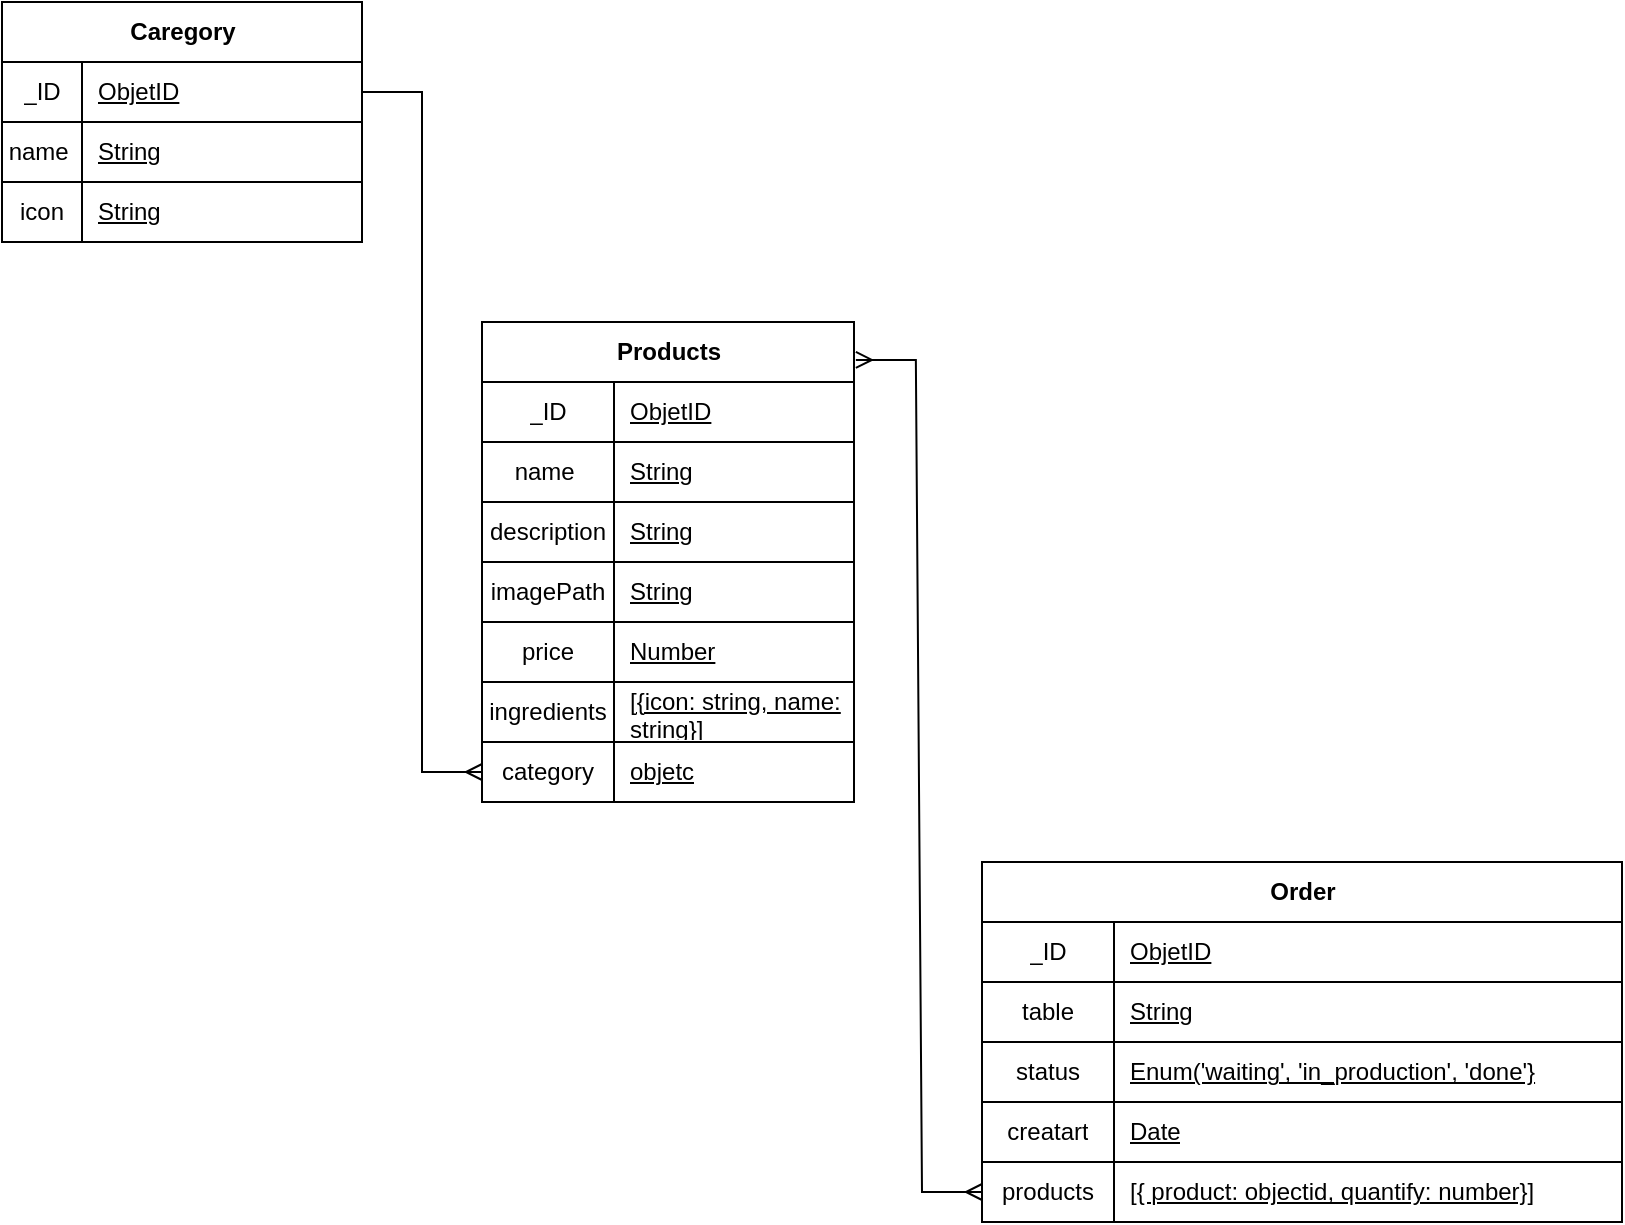 <mxfile version="21.1.9" type="github">
  <diagram name="Página-1" id="DcV6TQG0_Arwee8DVCxa">
    <mxGraphModel dx="1360" dy="807" grid="1" gridSize="10" guides="1" tooltips="1" connect="1" arrows="1" fold="1" page="1" pageScale="1" pageWidth="827" pageHeight="1169" math="0" shadow="0">
      <root>
        <mxCell id="0" />
        <mxCell id="1" parent="0" />
        <mxCell id="DAw_pJzwPGBeUhE9D7Gm-5" value="Caregory" style="shape=table;startSize=30;container=1;collapsible=1;childLayout=tableLayout;fixedRows=1;rowLines=0;fontStyle=1;align=center;resizeLast=1;html=1;" vertex="1" parent="1">
          <mxGeometry y="110" width="180" height="120" as="geometry" />
        </mxCell>
        <mxCell id="DAw_pJzwPGBeUhE9D7Gm-6" value="" style="shape=tableRow;horizontal=0;startSize=0;swimlaneHead=0;swimlaneBody=0;fillColor=none;collapsible=0;dropTarget=0;points=[[0,0.5],[1,0.5]];portConstraint=eastwest;top=0;left=0;right=0;bottom=1;" vertex="1" parent="DAw_pJzwPGBeUhE9D7Gm-5">
          <mxGeometry y="30" width="180" height="30" as="geometry" />
        </mxCell>
        <mxCell id="DAw_pJzwPGBeUhE9D7Gm-7" value="&lt;span style=&quot;font-weight: normal;&quot;&gt;_ID&lt;/span&gt;" style="shape=partialRectangle;connectable=0;fillColor=none;top=0;left=0;bottom=0;right=0;fontStyle=1;overflow=hidden;whiteSpace=wrap;html=1;" vertex="1" parent="DAw_pJzwPGBeUhE9D7Gm-6">
          <mxGeometry width="40" height="30" as="geometry">
            <mxRectangle width="40" height="30" as="alternateBounds" />
          </mxGeometry>
        </mxCell>
        <mxCell id="DAw_pJzwPGBeUhE9D7Gm-8" value="&lt;span style=&quot;font-weight: normal;&quot;&gt;ObjetID&lt;/span&gt;" style="shape=partialRectangle;connectable=0;fillColor=none;top=0;left=0;bottom=0;right=0;align=left;spacingLeft=6;fontStyle=5;overflow=hidden;whiteSpace=wrap;html=1;" vertex="1" parent="DAw_pJzwPGBeUhE9D7Gm-6">
          <mxGeometry x="40" width="140" height="30" as="geometry">
            <mxRectangle width="140" height="30" as="alternateBounds" />
          </mxGeometry>
        </mxCell>
        <mxCell id="DAw_pJzwPGBeUhE9D7Gm-18" value="" style="shape=tableRow;horizontal=0;startSize=0;swimlaneHead=0;swimlaneBody=0;fillColor=none;collapsible=0;dropTarget=0;points=[[0,0.5],[1,0.5]];portConstraint=eastwest;top=0;left=0;right=0;bottom=1;" vertex="1" parent="DAw_pJzwPGBeUhE9D7Gm-5">
          <mxGeometry y="60" width="180" height="30" as="geometry" />
        </mxCell>
        <mxCell id="DAw_pJzwPGBeUhE9D7Gm-19" value="&lt;span style=&quot;font-weight: normal;&quot;&gt;name&lt;span style=&quot;white-space: pre;&quot;&gt; &lt;/span&gt;&lt;/span&gt;" style="shape=partialRectangle;connectable=0;fillColor=none;top=0;left=0;bottom=0;right=0;fontStyle=1;overflow=hidden;whiteSpace=wrap;html=1;" vertex="1" parent="DAw_pJzwPGBeUhE9D7Gm-18">
          <mxGeometry width="40" height="30" as="geometry">
            <mxRectangle width="40" height="30" as="alternateBounds" />
          </mxGeometry>
        </mxCell>
        <mxCell id="DAw_pJzwPGBeUhE9D7Gm-20" value="&lt;span style=&quot;font-weight: 400;&quot;&gt;String&lt;/span&gt;" style="shape=partialRectangle;connectable=0;fillColor=none;top=0;left=0;bottom=0;right=0;align=left;spacingLeft=6;fontStyle=5;overflow=hidden;whiteSpace=wrap;html=1;" vertex="1" parent="DAw_pJzwPGBeUhE9D7Gm-18">
          <mxGeometry x="40" width="140" height="30" as="geometry">
            <mxRectangle width="140" height="30" as="alternateBounds" />
          </mxGeometry>
        </mxCell>
        <mxCell id="DAw_pJzwPGBeUhE9D7Gm-21" value="" style="shape=tableRow;horizontal=0;startSize=0;swimlaneHead=0;swimlaneBody=0;fillColor=none;collapsible=0;dropTarget=0;points=[[0,0.5],[1,0.5]];portConstraint=eastwest;top=0;left=0;right=0;bottom=1;" vertex="1" parent="DAw_pJzwPGBeUhE9D7Gm-5">
          <mxGeometry y="90" width="180" height="30" as="geometry" />
        </mxCell>
        <mxCell id="DAw_pJzwPGBeUhE9D7Gm-22" value="&lt;span style=&quot;font-weight: 400;&quot;&gt;icon&lt;/span&gt;" style="shape=partialRectangle;connectable=0;fillColor=none;top=0;left=0;bottom=0;right=0;fontStyle=1;overflow=hidden;whiteSpace=wrap;html=1;" vertex="1" parent="DAw_pJzwPGBeUhE9D7Gm-21">
          <mxGeometry width="40" height="30" as="geometry">
            <mxRectangle width="40" height="30" as="alternateBounds" />
          </mxGeometry>
        </mxCell>
        <mxCell id="DAw_pJzwPGBeUhE9D7Gm-23" value="&lt;span style=&quot;font-weight: 400;&quot;&gt;String&lt;/span&gt;" style="shape=partialRectangle;connectable=0;fillColor=none;top=0;left=0;bottom=0;right=0;align=left;spacingLeft=6;fontStyle=5;overflow=hidden;whiteSpace=wrap;html=1;" vertex="1" parent="DAw_pJzwPGBeUhE9D7Gm-21">
          <mxGeometry x="40" width="140" height="30" as="geometry">
            <mxRectangle width="140" height="30" as="alternateBounds" />
          </mxGeometry>
        </mxCell>
        <mxCell id="DAw_pJzwPGBeUhE9D7Gm-27" value="Products" style="shape=table;startSize=30;container=1;collapsible=1;childLayout=tableLayout;fixedRows=1;rowLines=0;fontStyle=1;align=center;resizeLast=1;html=1;" vertex="1" parent="1">
          <mxGeometry x="240" y="270" width="186" height="240" as="geometry" />
        </mxCell>
        <mxCell id="DAw_pJzwPGBeUhE9D7Gm-28" value="" style="shape=tableRow;horizontal=0;startSize=0;swimlaneHead=0;swimlaneBody=0;fillColor=none;collapsible=0;dropTarget=0;points=[[0,0.5],[1,0.5]];portConstraint=eastwest;top=0;left=0;right=0;bottom=1;" vertex="1" parent="DAw_pJzwPGBeUhE9D7Gm-27">
          <mxGeometry y="30" width="186" height="30" as="geometry" />
        </mxCell>
        <mxCell id="DAw_pJzwPGBeUhE9D7Gm-29" value="&lt;span style=&quot;font-weight: normal;&quot;&gt;_ID&lt;/span&gt;" style="shape=partialRectangle;connectable=0;fillColor=none;top=0;left=0;bottom=0;right=0;fontStyle=1;overflow=hidden;whiteSpace=wrap;html=1;" vertex="1" parent="DAw_pJzwPGBeUhE9D7Gm-28">
          <mxGeometry width="66" height="30" as="geometry">
            <mxRectangle width="66" height="30" as="alternateBounds" />
          </mxGeometry>
        </mxCell>
        <mxCell id="DAw_pJzwPGBeUhE9D7Gm-30" value="&lt;span style=&quot;font-weight: normal;&quot;&gt;ObjetID&lt;/span&gt;" style="shape=partialRectangle;connectable=0;fillColor=none;top=0;left=0;bottom=0;right=0;align=left;spacingLeft=6;fontStyle=5;overflow=hidden;whiteSpace=wrap;html=1;" vertex="1" parent="DAw_pJzwPGBeUhE9D7Gm-28">
          <mxGeometry x="66" width="120" height="30" as="geometry">
            <mxRectangle width="120" height="30" as="alternateBounds" />
          </mxGeometry>
        </mxCell>
        <mxCell id="DAw_pJzwPGBeUhE9D7Gm-31" value="" style="shape=tableRow;horizontal=0;startSize=0;swimlaneHead=0;swimlaneBody=0;fillColor=none;collapsible=0;dropTarget=0;points=[[0,0.5],[1,0.5]];portConstraint=eastwest;top=0;left=0;right=0;bottom=1;" vertex="1" parent="DAw_pJzwPGBeUhE9D7Gm-27">
          <mxGeometry y="60" width="186" height="30" as="geometry" />
        </mxCell>
        <mxCell id="DAw_pJzwPGBeUhE9D7Gm-32" value="&lt;span style=&quot;font-weight: normal;&quot;&gt;name&lt;span style=&quot;white-space: pre;&quot;&gt; &lt;/span&gt;&lt;/span&gt;" style="shape=partialRectangle;connectable=0;fillColor=none;top=0;left=0;bottom=0;right=0;fontStyle=1;overflow=hidden;whiteSpace=wrap;html=1;" vertex="1" parent="DAw_pJzwPGBeUhE9D7Gm-31">
          <mxGeometry width="66" height="30" as="geometry">
            <mxRectangle width="66" height="30" as="alternateBounds" />
          </mxGeometry>
        </mxCell>
        <mxCell id="DAw_pJzwPGBeUhE9D7Gm-33" value="&lt;span style=&quot;font-weight: 400;&quot;&gt;String&lt;/span&gt;" style="shape=partialRectangle;connectable=0;fillColor=none;top=0;left=0;bottom=0;right=0;align=left;spacingLeft=6;fontStyle=5;overflow=hidden;whiteSpace=wrap;html=1;" vertex="1" parent="DAw_pJzwPGBeUhE9D7Gm-31">
          <mxGeometry x="66" width="120" height="30" as="geometry">
            <mxRectangle width="120" height="30" as="alternateBounds" />
          </mxGeometry>
        </mxCell>
        <mxCell id="DAw_pJzwPGBeUhE9D7Gm-34" value="" style="shape=tableRow;horizontal=0;startSize=0;swimlaneHead=0;swimlaneBody=0;fillColor=none;collapsible=0;dropTarget=0;points=[[0,0.5],[1,0.5]];portConstraint=eastwest;top=0;left=0;right=0;bottom=1;" vertex="1" parent="DAw_pJzwPGBeUhE9D7Gm-27">
          <mxGeometry y="90" width="186" height="30" as="geometry" />
        </mxCell>
        <mxCell id="DAw_pJzwPGBeUhE9D7Gm-35" value="&lt;span style=&quot;font-weight: 400;&quot;&gt;description&lt;/span&gt;" style="shape=partialRectangle;connectable=0;fillColor=none;top=0;left=0;bottom=0;right=0;fontStyle=1;overflow=hidden;whiteSpace=wrap;html=1;" vertex="1" parent="DAw_pJzwPGBeUhE9D7Gm-34">
          <mxGeometry width="66" height="30" as="geometry">
            <mxRectangle width="66" height="30" as="alternateBounds" />
          </mxGeometry>
        </mxCell>
        <mxCell id="DAw_pJzwPGBeUhE9D7Gm-36" value="&lt;span style=&quot;font-weight: 400;&quot;&gt;String&lt;/span&gt;" style="shape=partialRectangle;connectable=0;fillColor=none;top=0;left=0;bottom=0;right=0;align=left;spacingLeft=6;fontStyle=5;overflow=hidden;whiteSpace=wrap;html=1;" vertex="1" parent="DAw_pJzwPGBeUhE9D7Gm-34">
          <mxGeometry x="66" width="120" height="30" as="geometry">
            <mxRectangle width="120" height="30" as="alternateBounds" />
          </mxGeometry>
        </mxCell>
        <mxCell id="DAw_pJzwPGBeUhE9D7Gm-37" value="" style="shape=tableRow;horizontal=0;startSize=0;swimlaneHead=0;swimlaneBody=0;fillColor=none;collapsible=0;dropTarget=0;points=[[0,0.5],[1,0.5]];portConstraint=eastwest;top=0;left=0;right=0;bottom=1;" vertex="1" parent="DAw_pJzwPGBeUhE9D7Gm-27">
          <mxGeometry y="120" width="186" height="30" as="geometry" />
        </mxCell>
        <mxCell id="DAw_pJzwPGBeUhE9D7Gm-38" value="&lt;span style=&quot;font-weight: 400;&quot;&gt;imagePath&lt;/span&gt;" style="shape=partialRectangle;connectable=0;fillColor=none;top=0;left=0;bottom=0;right=0;fontStyle=1;overflow=hidden;whiteSpace=wrap;html=1;" vertex="1" parent="DAw_pJzwPGBeUhE9D7Gm-37">
          <mxGeometry width="66" height="30" as="geometry">
            <mxRectangle width="66" height="30" as="alternateBounds" />
          </mxGeometry>
        </mxCell>
        <mxCell id="DAw_pJzwPGBeUhE9D7Gm-39" value="&lt;span style=&quot;font-weight: 400;&quot;&gt;String&lt;/span&gt;" style="shape=partialRectangle;connectable=0;fillColor=none;top=0;left=0;bottom=0;right=0;align=left;spacingLeft=6;fontStyle=5;overflow=hidden;whiteSpace=wrap;html=1;" vertex="1" parent="DAw_pJzwPGBeUhE9D7Gm-37">
          <mxGeometry x="66" width="120" height="30" as="geometry">
            <mxRectangle width="120" height="30" as="alternateBounds" />
          </mxGeometry>
        </mxCell>
        <mxCell id="DAw_pJzwPGBeUhE9D7Gm-40" value="" style="shape=tableRow;horizontal=0;startSize=0;swimlaneHead=0;swimlaneBody=0;fillColor=none;collapsible=0;dropTarget=0;points=[[0,0.5],[1,0.5]];portConstraint=eastwest;top=0;left=0;right=0;bottom=1;" vertex="1" parent="DAw_pJzwPGBeUhE9D7Gm-27">
          <mxGeometry y="150" width="186" height="30" as="geometry" />
        </mxCell>
        <mxCell id="DAw_pJzwPGBeUhE9D7Gm-41" value="&lt;span style=&quot;font-weight: 400;&quot;&gt;price&lt;/span&gt;" style="shape=partialRectangle;connectable=0;fillColor=none;top=0;left=0;bottom=0;right=0;fontStyle=1;overflow=hidden;whiteSpace=wrap;html=1;" vertex="1" parent="DAw_pJzwPGBeUhE9D7Gm-40">
          <mxGeometry width="66" height="30" as="geometry">
            <mxRectangle width="66" height="30" as="alternateBounds" />
          </mxGeometry>
        </mxCell>
        <mxCell id="DAw_pJzwPGBeUhE9D7Gm-42" value="&lt;span style=&quot;font-weight: 400;&quot;&gt;Number&lt;/span&gt;" style="shape=partialRectangle;connectable=0;fillColor=none;top=0;left=0;bottom=0;right=0;align=left;spacingLeft=6;fontStyle=5;overflow=hidden;whiteSpace=wrap;html=1;" vertex="1" parent="DAw_pJzwPGBeUhE9D7Gm-40">
          <mxGeometry x="66" width="120" height="30" as="geometry">
            <mxRectangle width="120" height="30" as="alternateBounds" />
          </mxGeometry>
        </mxCell>
        <mxCell id="DAw_pJzwPGBeUhE9D7Gm-43" value="" style="shape=tableRow;horizontal=0;startSize=0;swimlaneHead=0;swimlaneBody=0;fillColor=none;collapsible=0;dropTarget=0;points=[[0,0.5],[1,0.5]];portConstraint=eastwest;top=0;left=0;right=0;bottom=1;" vertex="1" parent="DAw_pJzwPGBeUhE9D7Gm-27">
          <mxGeometry y="180" width="186" height="30" as="geometry" />
        </mxCell>
        <mxCell id="DAw_pJzwPGBeUhE9D7Gm-44" value="&lt;span style=&quot;font-weight: 400;&quot;&gt;ingredients&lt;/span&gt;" style="shape=partialRectangle;connectable=0;fillColor=none;top=0;left=0;bottom=0;right=0;fontStyle=1;overflow=hidden;whiteSpace=wrap;html=1;" vertex="1" parent="DAw_pJzwPGBeUhE9D7Gm-43">
          <mxGeometry width="66" height="30" as="geometry">
            <mxRectangle width="66" height="30" as="alternateBounds" />
          </mxGeometry>
        </mxCell>
        <mxCell id="DAw_pJzwPGBeUhE9D7Gm-45" value="&lt;span style=&quot;font-weight: 400;&quot;&gt;[{icon: string, name: string}]&lt;/span&gt;" style="shape=partialRectangle;connectable=0;fillColor=none;top=0;left=0;bottom=0;right=0;align=left;spacingLeft=6;fontStyle=5;overflow=hidden;whiteSpace=wrap;html=1;" vertex="1" parent="DAw_pJzwPGBeUhE9D7Gm-43">
          <mxGeometry x="66" width="120" height="30" as="geometry">
            <mxRectangle width="120" height="30" as="alternateBounds" />
          </mxGeometry>
        </mxCell>
        <mxCell id="DAw_pJzwPGBeUhE9D7Gm-46" value="" style="shape=tableRow;horizontal=0;startSize=0;swimlaneHead=0;swimlaneBody=0;fillColor=none;collapsible=0;dropTarget=0;points=[[0,0.5],[1,0.5]];portConstraint=eastwest;top=0;left=0;right=0;bottom=1;" vertex="1" parent="DAw_pJzwPGBeUhE9D7Gm-27">
          <mxGeometry y="210" width="186" height="30" as="geometry" />
        </mxCell>
        <mxCell id="DAw_pJzwPGBeUhE9D7Gm-47" value="&lt;span style=&quot;font-weight: 400;&quot;&gt;category&lt;/span&gt;" style="shape=partialRectangle;connectable=0;fillColor=none;top=0;left=0;bottom=0;right=0;fontStyle=1;overflow=hidden;whiteSpace=wrap;html=1;" vertex="1" parent="DAw_pJzwPGBeUhE9D7Gm-46">
          <mxGeometry width="66" height="30" as="geometry">
            <mxRectangle width="66" height="30" as="alternateBounds" />
          </mxGeometry>
        </mxCell>
        <mxCell id="DAw_pJzwPGBeUhE9D7Gm-48" value="&lt;span style=&quot;font-weight: 400;&quot;&gt;objetc&lt;/span&gt;" style="shape=partialRectangle;connectable=0;fillColor=none;top=0;left=0;bottom=0;right=0;align=left;spacingLeft=6;fontStyle=5;overflow=hidden;whiteSpace=wrap;html=1;" vertex="1" parent="DAw_pJzwPGBeUhE9D7Gm-46">
          <mxGeometry x="66" width="120" height="30" as="geometry">
            <mxRectangle width="120" height="30" as="alternateBounds" />
          </mxGeometry>
        </mxCell>
        <mxCell id="DAw_pJzwPGBeUhE9D7Gm-52" value="Order" style="shape=table;startSize=30;container=1;collapsible=1;childLayout=tableLayout;fixedRows=1;rowLines=0;fontStyle=1;align=center;resizeLast=1;html=1;" vertex="1" parent="1">
          <mxGeometry x="490" y="540" width="320" height="180" as="geometry" />
        </mxCell>
        <mxCell id="DAw_pJzwPGBeUhE9D7Gm-53" value="" style="shape=tableRow;horizontal=0;startSize=0;swimlaneHead=0;swimlaneBody=0;fillColor=none;collapsible=0;dropTarget=0;points=[[0,0.5],[1,0.5]];portConstraint=eastwest;top=0;left=0;right=0;bottom=1;" vertex="1" parent="DAw_pJzwPGBeUhE9D7Gm-52">
          <mxGeometry y="30" width="320" height="30" as="geometry" />
        </mxCell>
        <mxCell id="DAw_pJzwPGBeUhE9D7Gm-54" value="&lt;span style=&quot;font-weight: normal;&quot;&gt;_ID&lt;/span&gt;" style="shape=partialRectangle;connectable=0;fillColor=none;top=0;left=0;bottom=0;right=0;fontStyle=1;overflow=hidden;whiteSpace=wrap;html=1;" vertex="1" parent="DAw_pJzwPGBeUhE9D7Gm-53">
          <mxGeometry width="66" height="30" as="geometry">
            <mxRectangle width="66" height="30" as="alternateBounds" />
          </mxGeometry>
        </mxCell>
        <mxCell id="DAw_pJzwPGBeUhE9D7Gm-55" value="&lt;span style=&quot;font-weight: normal;&quot;&gt;ObjetID&lt;/span&gt;" style="shape=partialRectangle;connectable=0;fillColor=none;top=0;left=0;bottom=0;right=0;align=left;spacingLeft=6;fontStyle=5;overflow=hidden;whiteSpace=wrap;html=1;" vertex="1" parent="DAw_pJzwPGBeUhE9D7Gm-53">
          <mxGeometry x="66" width="254" height="30" as="geometry">
            <mxRectangle width="254" height="30" as="alternateBounds" />
          </mxGeometry>
        </mxCell>
        <mxCell id="DAw_pJzwPGBeUhE9D7Gm-56" value="" style="shape=tableRow;horizontal=0;startSize=0;swimlaneHead=0;swimlaneBody=0;fillColor=none;collapsible=0;dropTarget=0;points=[[0,0.5],[1,0.5]];portConstraint=eastwest;top=0;left=0;right=0;bottom=1;" vertex="1" parent="DAw_pJzwPGBeUhE9D7Gm-52">
          <mxGeometry y="60" width="320" height="30" as="geometry" />
        </mxCell>
        <mxCell id="DAw_pJzwPGBeUhE9D7Gm-57" value="&lt;span style=&quot;font-weight: 400;&quot;&gt;table&lt;/span&gt;" style="shape=partialRectangle;connectable=0;fillColor=none;top=0;left=0;bottom=0;right=0;fontStyle=1;overflow=hidden;whiteSpace=wrap;html=1;" vertex="1" parent="DAw_pJzwPGBeUhE9D7Gm-56">
          <mxGeometry width="66" height="30" as="geometry">
            <mxRectangle width="66" height="30" as="alternateBounds" />
          </mxGeometry>
        </mxCell>
        <mxCell id="DAw_pJzwPGBeUhE9D7Gm-58" value="&lt;span style=&quot;font-weight: 400;&quot;&gt;String&lt;/span&gt;" style="shape=partialRectangle;connectable=0;fillColor=none;top=0;left=0;bottom=0;right=0;align=left;spacingLeft=6;fontStyle=5;overflow=hidden;whiteSpace=wrap;html=1;" vertex="1" parent="DAw_pJzwPGBeUhE9D7Gm-56">
          <mxGeometry x="66" width="254" height="30" as="geometry">
            <mxRectangle width="254" height="30" as="alternateBounds" />
          </mxGeometry>
        </mxCell>
        <mxCell id="DAw_pJzwPGBeUhE9D7Gm-76" value="" style="shape=tableRow;horizontal=0;startSize=0;swimlaneHead=0;swimlaneBody=0;fillColor=none;collapsible=0;dropTarget=0;points=[[0,0.5],[1,0.5]];portConstraint=eastwest;top=0;left=0;right=0;bottom=1;" vertex="1" parent="DAw_pJzwPGBeUhE9D7Gm-52">
          <mxGeometry y="90" width="320" height="30" as="geometry" />
        </mxCell>
        <mxCell id="DAw_pJzwPGBeUhE9D7Gm-77" value="&lt;span style=&quot;font-weight: 400;&quot;&gt;status&lt;/span&gt;" style="shape=partialRectangle;connectable=0;fillColor=none;top=0;left=0;bottom=0;right=0;fontStyle=1;overflow=hidden;whiteSpace=wrap;html=1;" vertex="1" parent="DAw_pJzwPGBeUhE9D7Gm-76">
          <mxGeometry width="66" height="30" as="geometry">
            <mxRectangle width="66" height="30" as="alternateBounds" />
          </mxGeometry>
        </mxCell>
        <mxCell id="DAw_pJzwPGBeUhE9D7Gm-78" value="&lt;span style=&quot;font-weight: 400;&quot;&gt;Enum(&#39;waiting&#39;, &#39;in_production&#39;, &#39;done&#39;}&lt;/span&gt;" style="shape=partialRectangle;connectable=0;fillColor=none;top=0;left=0;bottom=0;right=0;align=left;spacingLeft=6;fontStyle=5;overflow=hidden;whiteSpace=wrap;html=1;" vertex="1" parent="DAw_pJzwPGBeUhE9D7Gm-76">
          <mxGeometry x="66" width="254" height="30" as="geometry">
            <mxRectangle width="254" height="30" as="alternateBounds" />
          </mxGeometry>
        </mxCell>
        <mxCell id="DAw_pJzwPGBeUhE9D7Gm-59" value="" style="shape=tableRow;horizontal=0;startSize=0;swimlaneHead=0;swimlaneBody=0;fillColor=none;collapsible=0;dropTarget=0;points=[[0,0.5],[1,0.5]];portConstraint=eastwest;top=0;left=0;right=0;bottom=1;" vertex="1" parent="DAw_pJzwPGBeUhE9D7Gm-52">
          <mxGeometry y="120" width="320" height="30" as="geometry" />
        </mxCell>
        <mxCell id="DAw_pJzwPGBeUhE9D7Gm-60" value="&lt;span style=&quot;font-weight: 400;&quot;&gt;creatart&lt;/span&gt;" style="shape=partialRectangle;connectable=0;fillColor=none;top=0;left=0;bottom=0;right=0;fontStyle=1;overflow=hidden;whiteSpace=wrap;html=1;" vertex="1" parent="DAw_pJzwPGBeUhE9D7Gm-59">
          <mxGeometry width="66" height="30" as="geometry">
            <mxRectangle width="66" height="30" as="alternateBounds" />
          </mxGeometry>
        </mxCell>
        <mxCell id="DAw_pJzwPGBeUhE9D7Gm-61" value="&lt;span style=&quot;font-weight: 400;&quot;&gt;Date&lt;/span&gt;" style="shape=partialRectangle;connectable=0;fillColor=none;top=0;left=0;bottom=0;right=0;align=left;spacingLeft=6;fontStyle=5;overflow=hidden;whiteSpace=wrap;html=1;" vertex="1" parent="DAw_pJzwPGBeUhE9D7Gm-59">
          <mxGeometry x="66" width="254" height="30" as="geometry">
            <mxRectangle width="254" height="30" as="alternateBounds" />
          </mxGeometry>
        </mxCell>
        <mxCell id="DAw_pJzwPGBeUhE9D7Gm-62" value="" style="shape=tableRow;horizontal=0;startSize=0;swimlaneHead=0;swimlaneBody=0;fillColor=none;collapsible=0;dropTarget=0;points=[[0,0.5],[1,0.5]];portConstraint=eastwest;top=0;left=0;right=0;bottom=1;" vertex="1" parent="DAw_pJzwPGBeUhE9D7Gm-52">
          <mxGeometry y="150" width="320" height="30" as="geometry" />
        </mxCell>
        <mxCell id="DAw_pJzwPGBeUhE9D7Gm-63" value="&lt;span style=&quot;font-weight: 400;&quot;&gt;products&lt;/span&gt;" style="shape=partialRectangle;connectable=0;fillColor=none;top=0;left=0;bottom=0;right=0;fontStyle=1;overflow=hidden;whiteSpace=wrap;html=1;" vertex="1" parent="DAw_pJzwPGBeUhE9D7Gm-62">
          <mxGeometry width="66" height="30" as="geometry">
            <mxRectangle width="66" height="30" as="alternateBounds" />
          </mxGeometry>
        </mxCell>
        <mxCell id="DAw_pJzwPGBeUhE9D7Gm-64" value="&lt;span style=&quot;font-weight: 400;&quot;&gt;[{ product: objectid, quantify: number}]&lt;/span&gt;" style="shape=partialRectangle;connectable=0;fillColor=none;top=0;left=0;bottom=0;right=0;align=left;spacingLeft=6;fontStyle=5;overflow=hidden;whiteSpace=wrap;html=1;" vertex="1" parent="DAw_pJzwPGBeUhE9D7Gm-62">
          <mxGeometry x="66" width="254" height="30" as="geometry">
            <mxRectangle width="254" height="30" as="alternateBounds" />
          </mxGeometry>
        </mxCell>
        <mxCell id="DAw_pJzwPGBeUhE9D7Gm-74" value="" style="edgeStyle=entityRelationEdgeStyle;fontSize=12;html=1;endArrow=ERmany;rounded=0;entryX=0;entryY=0.5;entryDx=0;entryDy=0;exitX=1;exitY=0.5;exitDx=0;exitDy=0;" edge="1" parent="1" source="DAw_pJzwPGBeUhE9D7Gm-6" target="DAw_pJzwPGBeUhE9D7Gm-46">
          <mxGeometry width="100" height="100" relative="1" as="geometry">
            <mxPoint x="360" y="470" as="sourcePoint" />
            <mxPoint x="590" y="340" as="targetPoint" />
          </mxGeometry>
        </mxCell>
        <mxCell id="DAw_pJzwPGBeUhE9D7Gm-75" value="" style="edgeStyle=entityRelationEdgeStyle;fontSize=12;html=1;endArrow=ERmany;startArrow=ERmany;rounded=0;exitX=1.005;exitY=0.079;exitDx=0;exitDy=0;exitPerimeter=0;entryX=0;entryY=0.5;entryDx=0;entryDy=0;" edge="1" parent="1" source="DAw_pJzwPGBeUhE9D7Gm-27" target="DAw_pJzwPGBeUhE9D7Gm-62">
          <mxGeometry width="100" height="100" relative="1" as="geometry">
            <mxPoint x="360" y="470" as="sourcePoint" />
            <mxPoint x="460" y="370" as="targetPoint" />
          </mxGeometry>
        </mxCell>
      </root>
    </mxGraphModel>
  </diagram>
</mxfile>
